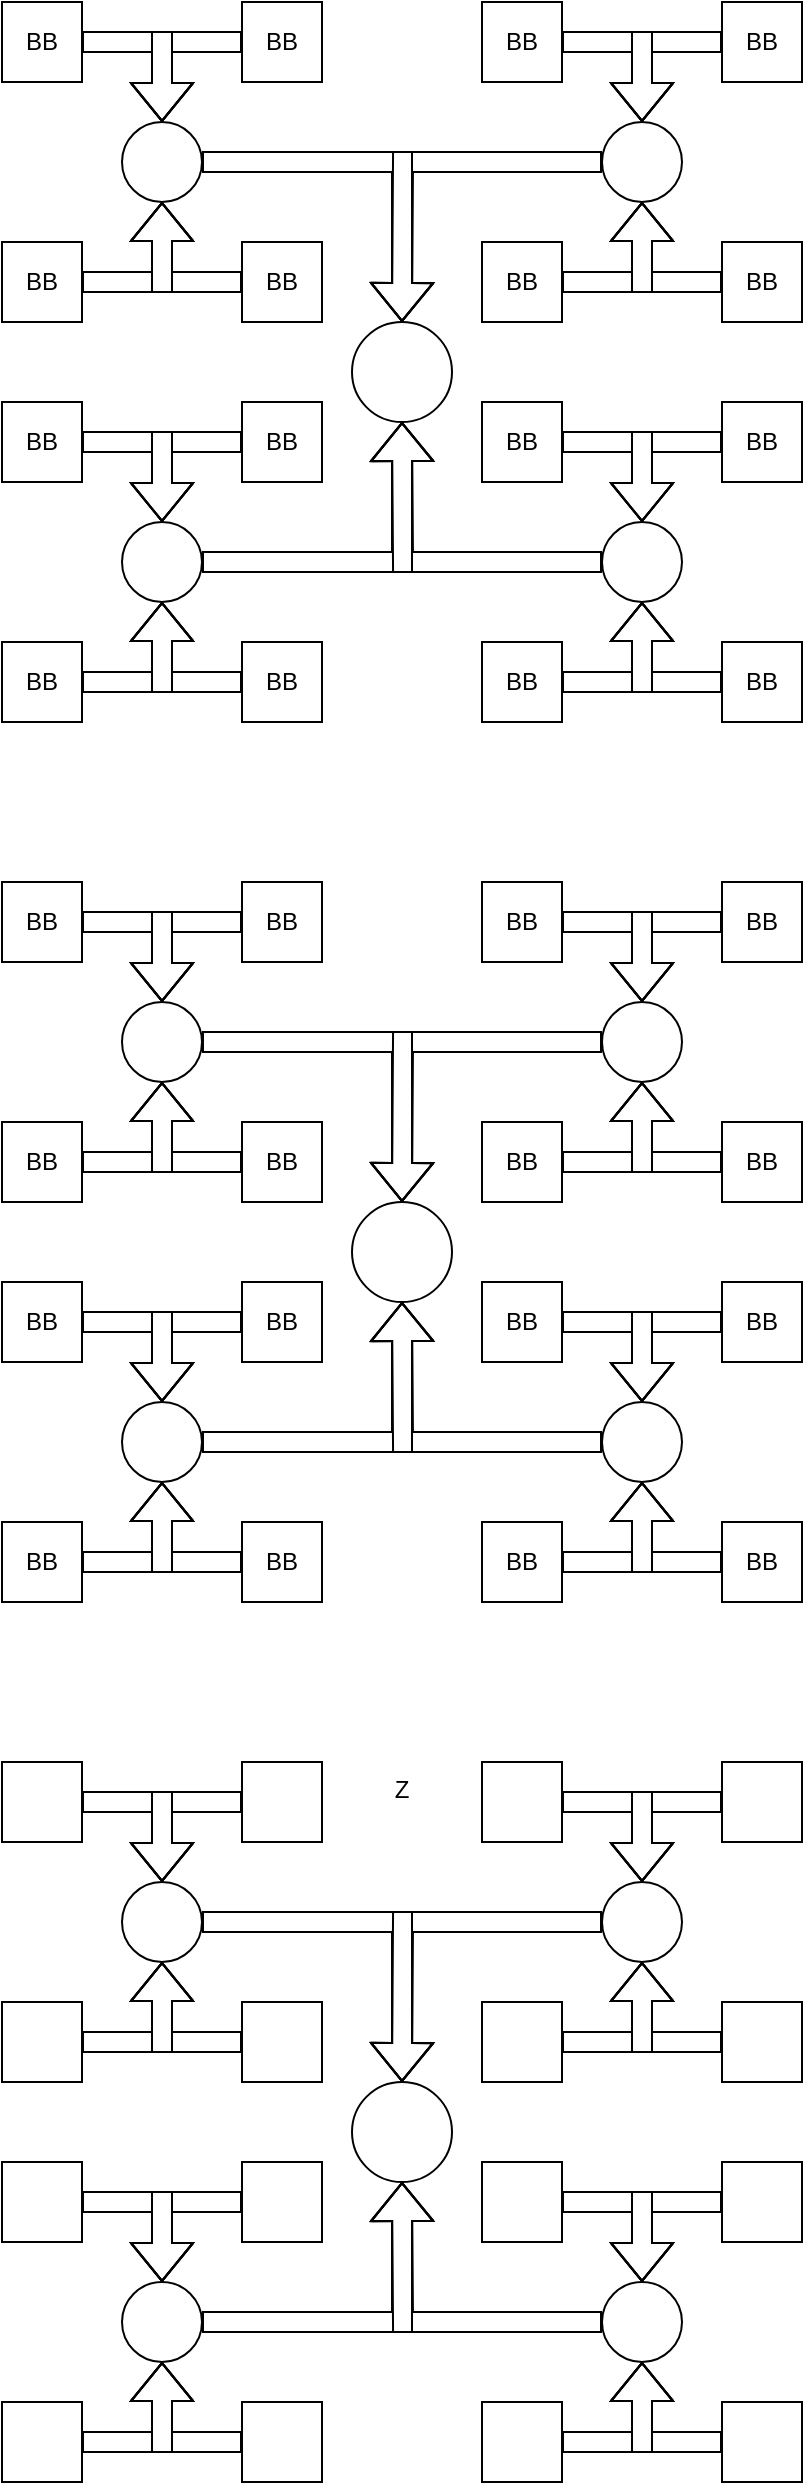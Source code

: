 <mxfile version="10.4.8" type="github"><diagram id="C-JWRk1kyg6GH-OiA57X" name="Page-1"><mxGraphModel dx="1420" dy="621" grid="1" gridSize="10" guides="1" tooltips="1" connect="1" arrows="1" fold="1" page="1" pageScale="1" pageWidth="850" pageHeight="1100" math="0" shadow="0"><root><mxCell id="0"/><mxCell id="1" parent="0"/><mxCell id="O4OScxriI_tctqUObQBz-1" value="" style="group" vertex="1" connectable="0" parent="1"><mxGeometry x="40" y="40" width="400" height="360" as="geometry"/></mxCell><mxCell id="O4OScxriI_tctqUObQBz-2" value="" style="group" vertex="1" connectable="0" parent="O4OScxriI_tctqUObQBz-1"><mxGeometry width="160" height="160" as="geometry"/></mxCell><mxCell id="O4OScxriI_tctqUObQBz-3" value="BB" style="rounded=0;whiteSpace=wrap;html=1;" vertex="1" parent="O4OScxriI_tctqUObQBz-2"><mxGeometry width="40" height="40" as="geometry"/></mxCell><mxCell id="O4OScxriI_tctqUObQBz-4" value="BB" style="rounded=0;whiteSpace=wrap;html=1;" vertex="1" parent="O4OScxriI_tctqUObQBz-2"><mxGeometry x="120" width="40" height="40" as="geometry"/></mxCell><mxCell id="O4OScxriI_tctqUObQBz-5" value="BB" style="rounded=0;whiteSpace=wrap;html=1;" vertex="1" parent="O4OScxriI_tctqUObQBz-2"><mxGeometry x="120" y="120" width="40" height="40" as="geometry"/></mxCell><mxCell id="O4OScxriI_tctqUObQBz-6" value="BB" style="rounded=0;whiteSpace=wrap;html=1;" vertex="1" parent="O4OScxriI_tctqUObQBz-2"><mxGeometry y="120" width="40" height="40" as="geometry"/></mxCell><mxCell id="O4OScxriI_tctqUObQBz-7" value="" style="ellipse;whiteSpace=wrap;html=1;aspect=fixed;" vertex="1" parent="O4OScxriI_tctqUObQBz-2"><mxGeometry x="60" y="60" width="40" height="40" as="geometry"/></mxCell><mxCell id="O4OScxriI_tctqUObQBz-8" style="edgeStyle=orthogonalEdgeStyle;shape=flexArrow;rounded=0;orthogonalLoop=1;jettySize=auto;html=1;" edge="1" parent="O4OScxriI_tctqUObQBz-2" source="O4OScxriI_tctqUObQBz-3" target="O4OScxriI_tctqUObQBz-7"><mxGeometry relative="1" as="geometry"/></mxCell><mxCell id="O4OScxriI_tctqUObQBz-9" style="edgeStyle=orthogonalEdgeStyle;shape=flexArrow;rounded=0;orthogonalLoop=1;jettySize=auto;html=1;entryX=0.5;entryY=0;entryDx=0;entryDy=0;" edge="1" parent="O4OScxriI_tctqUObQBz-2" source="O4OScxriI_tctqUObQBz-4" target="O4OScxriI_tctqUObQBz-7"><mxGeometry relative="1" as="geometry"/></mxCell><mxCell id="O4OScxriI_tctqUObQBz-10" style="edgeStyle=orthogonalEdgeStyle;shape=flexArrow;rounded=0;orthogonalLoop=1;jettySize=auto;html=1;entryX=0.5;entryY=1;entryDx=0;entryDy=0;" edge="1" parent="O4OScxriI_tctqUObQBz-2" source="O4OScxriI_tctqUObQBz-5" target="O4OScxriI_tctqUObQBz-7"><mxGeometry relative="1" as="geometry"/></mxCell><mxCell id="O4OScxriI_tctqUObQBz-11" style="edgeStyle=orthogonalEdgeStyle;shape=flexArrow;rounded=0;orthogonalLoop=1;jettySize=auto;html=1;entryX=0.5;entryY=1;entryDx=0;entryDy=0;" edge="1" parent="O4OScxriI_tctqUObQBz-2" source="O4OScxriI_tctqUObQBz-6" target="O4OScxriI_tctqUObQBz-7"><mxGeometry relative="1" as="geometry"/></mxCell><mxCell id="O4OScxriI_tctqUObQBz-12" value="" style="group" vertex="1" connectable="0" parent="O4OScxriI_tctqUObQBz-1"><mxGeometry y="200" width="160" height="160" as="geometry"/></mxCell><mxCell id="O4OScxriI_tctqUObQBz-13" value="" style="group" vertex="1" connectable="0" parent="O4OScxriI_tctqUObQBz-12"><mxGeometry width="160" height="160" as="geometry"/></mxCell><mxCell id="O4OScxriI_tctqUObQBz-14" value="" style="group" vertex="1" connectable="0" parent="O4OScxriI_tctqUObQBz-13"><mxGeometry width="160" height="160" as="geometry"/></mxCell><mxCell id="O4OScxriI_tctqUObQBz-15" value="" style="group;container=1;" vertex="1" connectable="0" parent="O4OScxriI_tctqUObQBz-14"><mxGeometry width="160" height="160" as="geometry"/></mxCell><mxCell id="O4OScxriI_tctqUObQBz-16" value="BB" style="rounded=0;whiteSpace=wrap;html=1;" vertex="1" parent="O4OScxriI_tctqUObQBz-15"><mxGeometry width="40" height="40" as="geometry"/></mxCell><mxCell id="O4OScxriI_tctqUObQBz-17" value="BB" style="rounded=0;whiteSpace=wrap;html=1;" vertex="1" parent="O4OScxriI_tctqUObQBz-15"><mxGeometry x="120" width="40" height="40" as="geometry"/></mxCell><mxCell id="O4OScxriI_tctqUObQBz-18" value="BB" style="rounded=0;whiteSpace=wrap;html=1;" vertex="1" parent="O4OScxriI_tctqUObQBz-15"><mxGeometry x="120" y="120" width="40" height="40" as="geometry"/></mxCell><mxCell id="O4OScxriI_tctqUObQBz-19" value="BB" style="rounded=0;whiteSpace=wrap;html=1;" vertex="1" parent="O4OScxriI_tctqUObQBz-15"><mxGeometry y="120" width="40" height="40" as="geometry"/></mxCell><mxCell id="O4OScxriI_tctqUObQBz-20" value="" style="ellipse;whiteSpace=wrap;html=1;aspect=fixed;" vertex="1" parent="O4OScxriI_tctqUObQBz-15"><mxGeometry x="60" y="60" width="40" height="40" as="geometry"/></mxCell><mxCell id="O4OScxriI_tctqUObQBz-21" style="edgeStyle=orthogonalEdgeStyle;shape=flexArrow;rounded=0;orthogonalLoop=1;jettySize=auto;html=1;" edge="1" parent="O4OScxriI_tctqUObQBz-15" source="O4OScxriI_tctqUObQBz-16" target="O4OScxriI_tctqUObQBz-20"><mxGeometry relative="1" as="geometry"/></mxCell><mxCell id="O4OScxriI_tctqUObQBz-22" style="edgeStyle=orthogonalEdgeStyle;shape=flexArrow;rounded=0;orthogonalLoop=1;jettySize=auto;html=1;entryX=0.5;entryY=0;entryDx=0;entryDy=0;" edge="1" parent="O4OScxriI_tctqUObQBz-15" source="O4OScxriI_tctqUObQBz-17" target="O4OScxriI_tctqUObQBz-20"><mxGeometry relative="1" as="geometry"/></mxCell><mxCell id="O4OScxriI_tctqUObQBz-23" style="edgeStyle=orthogonalEdgeStyle;shape=flexArrow;rounded=0;orthogonalLoop=1;jettySize=auto;html=1;entryX=0.5;entryY=1;entryDx=0;entryDy=0;" edge="1" parent="O4OScxriI_tctqUObQBz-15" source="O4OScxriI_tctqUObQBz-18" target="O4OScxriI_tctqUObQBz-20"><mxGeometry relative="1" as="geometry"/></mxCell><mxCell id="O4OScxriI_tctqUObQBz-24" style="edgeStyle=orthogonalEdgeStyle;shape=flexArrow;rounded=0;orthogonalLoop=1;jettySize=auto;html=1;entryX=0.5;entryY=1;entryDx=0;entryDy=0;" edge="1" parent="O4OScxriI_tctqUObQBz-15" source="O4OScxriI_tctqUObQBz-19" target="O4OScxriI_tctqUObQBz-20"><mxGeometry relative="1" as="geometry"/></mxCell><mxCell id="O4OScxriI_tctqUObQBz-25" value="" style="ellipse;whiteSpace=wrap;html=1;aspect=fixed;" vertex="1" parent="O4OScxriI_tctqUObQBz-1"><mxGeometry x="175" y="160" width="50" height="50" as="geometry"/></mxCell><mxCell id="O4OScxriI_tctqUObQBz-26" value="" style="group" vertex="1" connectable="0" parent="O4OScxriI_tctqUObQBz-1"><mxGeometry x="240" width="160" height="160" as="geometry"/></mxCell><mxCell id="O4OScxriI_tctqUObQBz-27" value="" style="group" vertex="1" connectable="0" parent="O4OScxriI_tctqUObQBz-26"><mxGeometry width="160" height="160" as="geometry"/></mxCell><mxCell id="O4OScxriI_tctqUObQBz-28" value="" style="group;container=1;" vertex="1" connectable="0" parent="O4OScxriI_tctqUObQBz-27"><mxGeometry width="160" height="160" as="geometry"/></mxCell><mxCell id="O4OScxriI_tctqUObQBz-29" value="BB" style="rounded=0;whiteSpace=wrap;html=1;" vertex="1" parent="O4OScxriI_tctqUObQBz-28"><mxGeometry width="40" height="40" as="geometry"/></mxCell><mxCell id="O4OScxriI_tctqUObQBz-30" value="BB" style="rounded=0;whiteSpace=wrap;html=1;" vertex="1" parent="O4OScxriI_tctqUObQBz-28"><mxGeometry x="120" width="40" height="40" as="geometry"/></mxCell><mxCell id="O4OScxriI_tctqUObQBz-31" value="BB" style="rounded=0;whiteSpace=wrap;html=1;" vertex="1" parent="O4OScxriI_tctqUObQBz-28"><mxGeometry x="120" y="120" width="40" height="40" as="geometry"/></mxCell><mxCell id="O4OScxriI_tctqUObQBz-32" value="BB" style="rounded=0;whiteSpace=wrap;html=1;" vertex="1" parent="O4OScxriI_tctqUObQBz-28"><mxGeometry y="120" width="40" height="40" as="geometry"/></mxCell><mxCell id="O4OScxriI_tctqUObQBz-33" value="" style="ellipse;whiteSpace=wrap;html=1;aspect=fixed;" vertex="1" parent="O4OScxriI_tctqUObQBz-28"><mxGeometry x="60" y="60" width="40" height="40" as="geometry"/></mxCell><mxCell id="O4OScxriI_tctqUObQBz-34" style="edgeStyle=orthogonalEdgeStyle;shape=flexArrow;rounded=0;orthogonalLoop=1;jettySize=auto;html=1;" edge="1" parent="O4OScxriI_tctqUObQBz-28" source="O4OScxriI_tctqUObQBz-29" target="O4OScxriI_tctqUObQBz-33"><mxGeometry relative="1" as="geometry"/></mxCell><mxCell id="O4OScxriI_tctqUObQBz-35" style="edgeStyle=orthogonalEdgeStyle;shape=flexArrow;rounded=0;orthogonalLoop=1;jettySize=auto;html=1;entryX=0.5;entryY=0;entryDx=0;entryDy=0;" edge="1" parent="O4OScxriI_tctqUObQBz-28" source="O4OScxriI_tctqUObQBz-30" target="O4OScxriI_tctqUObQBz-33"><mxGeometry relative="1" as="geometry"/></mxCell><mxCell id="O4OScxriI_tctqUObQBz-36" style="edgeStyle=orthogonalEdgeStyle;shape=flexArrow;rounded=0;orthogonalLoop=1;jettySize=auto;html=1;entryX=0.5;entryY=1;entryDx=0;entryDy=0;" edge="1" parent="O4OScxriI_tctqUObQBz-28" source="O4OScxriI_tctqUObQBz-31" target="O4OScxriI_tctqUObQBz-33"><mxGeometry relative="1" as="geometry"/></mxCell><mxCell id="O4OScxriI_tctqUObQBz-37" style="edgeStyle=orthogonalEdgeStyle;shape=flexArrow;rounded=0;orthogonalLoop=1;jettySize=auto;html=1;entryX=0.5;entryY=1;entryDx=0;entryDy=0;" edge="1" parent="O4OScxriI_tctqUObQBz-28" source="O4OScxriI_tctqUObQBz-32" target="O4OScxriI_tctqUObQBz-33"><mxGeometry relative="1" as="geometry"/></mxCell><mxCell id="O4OScxriI_tctqUObQBz-38" value="" style="group" vertex="1" connectable="0" parent="O4OScxriI_tctqUObQBz-1"><mxGeometry x="240" y="200" width="160" height="160" as="geometry"/></mxCell><mxCell id="O4OScxriI_tctqUObQBz-39" value="" style="group" vertex="1" connectable="0" parent="O4OScxriI_tctqUObQBz-38"><mxGeometry width="160" height="160" as="geometry"/></mxCell><mxCell id="O4OScxriI_tctqUObQBz-40" value="" style="group" vertex="1" connectable="0" parent="O4OScxriI_tctqUObQBz-39"><mxGeometry width="160" height="160" as="geometry"/></mxCell><mxCell id="O4OScxriI_tctqUObQBz-41" value="" style="group" vertex="1" connectable="0" parent="O4OScxriI_tctqUObQBz-40"><mxGeometry width="160" height="160" as="geometry"/></mxCell><mxCell id="O4OScxriI_tctqUObQBz-42" value="" style="group" vertex="1" connectable="0" parent="O4OScxriI_tctqUObQBz-41"><mxGeometry width="160" height="160" as="geometry"/></mxCell><mxCell id="O4OScxriI_tctqUObQBz-43" value="" style="group" vertex="1" connectable="0" parent="O4OScxriI_tctqUObQBz-42"><mxGeometry width="160" height="160" as="geometry"/></mxCell><mxCell id="O4OScxriI_tctqUObQBz-44" value="" style="group" vertex="1" connectable="0" parent="O4OScxriI_tctqUObQBz-43"><mxGeometry width="160" height="160" as="geometry"/></mxCell><mxCell id="O4OScxriI_tctqUObQBz-45" value="" style="group" vertex="1" connectable="0" parent="O4OScxriI_tctqUObQBz-44"><mxGeometry width="160" height="160" as="geometry"/></mxCell><mxCell id="O4OScxriI_tctqUObQBz-46" value="" style="group;container=1;" vertex="1" connectable="0" parent="O4OScxriI_tctqUObQBz-45"><mxGeometry width="160" height="160" as="geometry"/></mxCell><mxCell id="O4OScxriI_tctqUObQBz-47" value="BB" style="rounded=0;whiteSpace=wrap;html=1;" vertex="1" parent="O4OScxriI_tctqUObQBz-46"><mxGeometry width="40" height="40" as="geometry"/></mxCell><mxCell id="O4OScxriI_tctqUObQBz-48" value="BB" style="rounded=0;whiteSpace=wrap;html=1;" vertex="1" parent="O4OScxriI_tctqUObQBz-46"><mxGeometry x="120" width="40" height="40" as="geometry"/></mxCell><mxCell id="O4OScxriI_tctqUObQBz-49" value="BB" style="rounded=0;whiteSpace=wrap;html=1;" vertex="1" parent="O4OScxriI_tctqUObQBz-46"><mxGeometry x="120" y="120" width="40" height="40" as="geometry"/></mxCell><mxCell id="O4OScxriI_tctqUObQBz-50" value="BB" style="rounded=0;whiteSpace=wrap;html=1;" vertex="1" parent="O4OScxriI_tctqUObQBz-46"><mxGeometry y="120" width="40" height="40" as="geometry"/></mxCell><mxCell id="O4OScxriI_tctqUObQBz-51" value="" style="ellipse;whiteSpace=wrap;html=1;aspect=fixed;" vertex="1" parent="O4OScxriI_tctqUObQBz-46"><mxGeometry x="60" y="60" width="40" height="40" as="geometry"/></mxCell><mxCell id="O4OScxriI_tctqUObQBz-52" style="edgeStyle=orthogonalEdgeStyle;shape=flexArrow;rounded=0;orthogonalLoop=1;jettySize=auto;html=1;" edge="1" parent="O4OScxriI_tctqUObQBz-46" source="O4OScxriI_tctqUObQBz-47" target="O4OScxriI_tctqUObQBz-51"><mxGeometry relative="1" as="geometry"/></mxCell><mxCell id="O4OScxriI_tctqUObQBz-53" style="edgeStyle=orthogonalEdgeStyle;shape=flexArrow;rounded=0;orthogonalLoop=1;jettySize=auto;html=1;entryX=0.5;entryY=0;entryDx=0;entryDy=0;" edge="1" parent="O4OScxriI_tctqUObQBz-46" source="O4OScxriI_tctqUObQBz-48" target="O4OScxriI_tctqUObQBz-51"><mxGeometry relative="1" as="geometry"/></mxCell><mxCell id="O4OScxriI_tctqUObQBz-54" style="edgeStyle=orthogonalEdgeStyle;shape=flexArrow;rounded=0;orthogonalLoop=1;jettySize=auto;html=1;entryX=0.5;entryY=1;entryDx=0;entryDy=0;" edge="1" parent="O4OScxriI_tctqUObQBz-46" source="O4OScxriI_tctqUObQBz-49" target="O4OScxriI_tctqUObQBz-51"><mxGeometry relative="1" as="geometry"/></mxCell><mxCell id="O4OScxriI_tctqUObQBz-55" style="edgeStyle=orthogonalEdgeStyle;shape=flexArrow;rounded=0;orthogonalLoop=1;jettySize=auto;html=1;entryX=0.5;entryY=1;entryDx=0;entryDy=0;" edge="1" parent="O4OScxriI_tctqUObQBz-46" source="O4OScxriI_tctqUObQBz-50" target="O4OScxriI_tctqUObQBz-51"><mxGeometry relative="1" as="geometry"/></mxCell><mxCell id="O4OScxriI_tctqUObQBz-56" style="edgeStyle=orthogonalEdgeStyle;shape=flexArrow;rounded=0;orthogonalLoop=1;jettySize=auto;html=1;entryX=0.5;entryY=1;entryDx=0;entryDy=0;" edge="1" parent="O4OScxriI_tctqUObQBz-1" source="O4OScxriI_tctqUObQBz-20" target="O4OScxriI_tctqUObQBz-25"><mxGeometry relative="1" as="geometry"/></mxCell><mxCell id="O4OScxriI_tctqUObQBz-57" style="edgeStyle=orthogonalEdgeStyle;shape=flexArrow;rounded=0;orthogonalLoop=1;jettySize=auto;html=1;" edge="1" parent="O4OScxriI_tctqUObQBz-1" source="O4OScxriI_tctqUObQBz-51"><mxGeometry relative="1" as="geometry"><mxPoint x="200" y="210" as="targetPoint"/></mxGeometry></mxCell><mxCell id="O4OScxriI_tctqUObQBz-58" style="edgeStyle=orthogonalEdgeStyle;shape=flexArrow;rounded=0;orthogonalLoop=1;jettySize=auto;html=1;" edge="1" parent="O4OScxriI_tctqUObQBz-1" source="O4OScxriI_tctqUObQBz-7" target="O4OScxriI_tctqUObQBz-25"><mxGeometry relative="1" as="geometry"/></mxCell><mxCell id="O4OScxriI_tctqUObQBz-59" style="edgeStyle=orthogonalEdgeStyle;shape=flexArrow;rounded=0;orthogonalLoop=1;jettySize=auto;html=1;" edge="1" parent="O4OScxriI_tctqUObQBz-1" source="O4OScxriI_tctqUObQBz-33"><mxGeometry relative="1" as="geometry"><mxPoint x="200" y="160" as="targetPoint"/></mxGeometry></mxCell><mxCell id="O4OScxriI_tctqUObQBz-60" value="" style="group" vertex="1" connectable="0" parent="1"><mxGeometry x="40" y="480" width="400" height="360" as="geometry"/></mxCell><mxCell id="O4OScxriI_tctqUObQBz-61" value="" style="group" vertex="1" connectable="0" parent="O4OScxriI_tctqUObQBz-60"><mxGeometry width="160" height="160" as="geometry"/></mxCell><mxCell id="O4OScxriI_tctqUObQBz-62" value="BB" style="rounded=0;whiteSpace=wrap;html=1;" vertex="1" parent="O4OScxriI_tctqUObQBz-61"><mxGeometry width="40" height="40" as="geometry"/></mxCell><mxCell id="O4OScxriI_tctqUObQBz-63" value="BB" style="rounded=0;whiteSpace=wrap;html=1;" vertex="1" parent="O4OScxriI_tctqUObQBz-61"><mxGeometry x="120" width="40" height="40" as="geometry"/></mxCell><mxCell id="O4OScxriI_tctqUObQBz-64" value="BB" style="rounded=0;whiteSpace=wrap;html=1;" vertex="1" parent="O4OScxriI_tctqUObQBz-61"><mxGeometry x="120" y="120" width="40" height="40" as="geometry"/></mxCell><mxCell id="O4OScxriI_tctqUObQBz-65" value="BB" style="rounded=0;whiteSpace=wrap;html=1;" vertex="1" parent="O4OScxriI_tctqUObQBz-61"><mxGeometry y="120" width="40" height="40" as="geometry"/></mxCell><mxCell id="O4OScxriI_tctqUObQBz-66" value="" style="ellipse;whiteSpace=wrap;html=1;aspect=fixed;" vertex="1" parent="O4OScxriI_tctqUObQBz-61"><mxGeometry x="60" y="60" width="40" height="40" as="geometry"/></mxCell><mxCell id="O4OScxriI_tctqUObQBz-67" style="edgeStyle=orthogonalEdgeStyle;shape=flexArrow;rounded=0;orthogonalLoop=1;jettySize=auto;html=1;" edge="1" parent="O4OScxriI_tctqUObQBz-61" source="O4OScxriI_tctqUObQBz-62" target="O4OScxriI_tctqUObQBz-66"><mxGeometry relative="1" as="geometry"/></mxCell><mxCell id="O4OScxriI_tctqUObQBz-68" style="edgeStyle=orthogonalEdgeStyle;shape=flexArrow;rounded=0;orthogonalLoop=1;jettySize=auto;html=1;entryX=0.5;entryY=0;entryDx=0;entryDy=0;" edge="1" parent="O4OScxriI_tctqUObQBz-61" source="O4OScxriI_tctqUObQBz-63" target="O4OScxriI_tctqUObQBz-66"><mxGeometry relative="1" as="geometry"/></mxCell><mxCell id="O4OScxriI_tctqUObQBz-69" style="edgeStyle=orthogonalEdgeStyle;shape=flexArrow;rounded=0;orthogonalLoop=1;jettySize=auto;html=1;entryX=0.5;entryY=1;entryDx=0;entryDy=0;" edge="1" parent="O4OScxriI_tctqUObQBz-61" source="O4OScxriI_tctqUObQBz-64" target="O4OScxriI_tctqUObQBz-66"><mxGeometry relative="1" as="geometry"/></mxCell><mxCell id="O4OScxriI_tctqUObQBz-70" style="edgeStyle=orthogonalEdgeStyle;shape=flexArrow;rounded=0;orthogonalLoop=1;jettySize=auto;html=1;entryX=0.5;entryY=1;entryDx=0;entryDy=0;" edge="1" parent="O4OScxriI_tctqUObQBz-61" source="O4OScxriI_tctqUObQBz-65" target="O4OScxriI_tctqUObQBz-66"><mxGeometry relative="1" as="geometry"/></mxCell><mxCell id="O4OScxriI_tctqUObQBz-71" value="" style="group" vertex="1" connectable="0" parent="O4OScxriI_tctqUObQBz-60"><mxGeometry y="200" width="160" height="160" as="geometry"/></mxCell><mxCell id="O4OScxriI_tctqUObQBz-72" value="" style="group" vertex="1" connectable="0" parent="O4OScxriI_tctqUObQBz-71"><mxGeometry width="160" height="160" as="geometry"/></mxCell><mxCell id="O4OScxriI_tctqUObQBz-73" value="" style="group" vertex="1" connectable="0" parent="O4OScxriI_tctqUObQBz-72"><mxGeometry width="160" height="160" as="geometry"/></mxCell><mxCell id="O4OScxriI_tctqUObQBz-74" value="" style="group;container=1;" vertex="1" connectable="0" parent="O4OScxriI_tctqUObQBz-73"><mxGeometry width="160" height="160" as="geometry"/></mxCell><mxCell id="O4OScxriI_tctqUObQBz-75" value="BB" style="rounded=0;whiteSpace=wrap;html=1;" vertex="1" parent="O4OScxriI_tctqUObQBz-74"><mxGeometry width="40" height="40" as="geometry"/></mxCell><mxCell id="O4OScxriI_tctqUObQBz-76" value="BB" style="rounded=0;whiteSpace=wrap;html=1;" vertex="1" parent="O4OScxriI_tctqUObQBz-74"><mxGeometry x="120" width="40" height="40" as="geometry"/></mxCell><mxCell id="O4OScxriI_tctqUObQBz-77" value="BB" style="rounded=0;whiteSpace=wrap;html=1;" vertex="1" parent="O4OScxriI_tctqUObQBz-74"><mxGeometry x="120" y="120" width="40" height="40" as="geometry"/></mxCell><mxCell id="O4OScxriI_tctqUObQBz-78" value="BB" style="rounded=0;whiteSpace=wrap;html=1;" vertex="1" parent="O4OScxriI_tctqUObQBz-74"><mxGeometry y="120" width="40" height="40" as="geometry"/></mxCell><mxCell id="O4OScxriI_tctqUObQBz-79" value="" style="ellipse;whiteSpace=wrap;html=1;aspect=fixed;" vertex="1" parent="O4OScxriI_tctqUObQBz-74"><mxGeometry x="60" y="60" width="40" height="40" as="geometry"/></mxCell><mxCell id="O4OScxriI_tctqUObQBz-80" style="edgeStyle=orthogonalEdgeStyle;shape=flexArrow;rounded=0;orthogonalLoop=1;jettySize=auto;html=1;" edge="1" parent="O4OScxriI_tctqUObQBz-74" source="O4OScxriI_tctqUObQBz-75" target="O4OScxriI_tctqUObQBz-79"><mxGeometry relative="1" as="geometry"/></mxCell><mxCell id="O4OScxriI_tctqUObQBz-81" style="edgeStyle=orthogonalEdgeStyle;shape=flexArrow;rounded=0;orthogonalLoop=1;jettySize=auto;html=1;entryX=0.5;entryY=0;entryDx=0;entryDy=0;" edge="1" parent="O4OScxriI_tctqUObQBz-74" source="O4OScxriI_tctqUObQBz-76" target="O4OScxriI_tctqUObQBz-79"><mxGeometry relative="1" as="geometry"/></mxCell><mxCell id="O4OScxriI_tctqUObQBz-82" style="edgeStyle=orthogonalEdgeStyle;shape=flexArrow;rounded=0;orthogonalLoop=1;jettySize=auto;html=1;entryX=0.5;entryY=1;entryDx=0;entryDy=0;" edge="1" parent="O4OScxriI_tctqUObQBz-74" source="O4OScxriI_tctqUObQBz-77" target="O4OScxriI_tctqUObQBz-79"><mxGeometry relative="1" as="geometry"/></mxCell><mxCell id="O4OScxriI_tctqUObQBz-83" style="edgeStyle=orthogonalEdgeStyle;shape=flexArrow;rounded=0;orthogonalLoop=1;jettySize=auto;html=1;entryX=0.5;entryY=1;entryDx=0;entryDy=0;" edge="1" parent="O4OScxriI_tctqUObQBz-74" source="O4OScxriI_tctqUObQBz-78" target="O4OScxriI_tctqUObQBz-79"><mxGeometry relative="1" as="geometry"/></mxCell><mxCell id="O4OScxriI_tctqUObQBz-84" value="" style="ellipse;whiteSpace=wrap;html=1;aspect=fixed;" vertex="1" parent="O4OScxriI_tctqUObQBz-60"><mxGeometry x="175" y="160" width="50" height="50" as="geometry"/></mxCell><mxCell id="O4OScxriI_tctqUObQBz-85" value="" style="group" vertex="1" connectable="0" parent="O4OScxriI_tctqUObQBz-60"><mxGeometry x="240" width="160" height="160" as="geometry"/></mxCell><mxCell id="O4OScxriI_tctqUObQBz-86" value="" style="group" vertex="1" connectable="0" parent="O4OScxriI_tctqUObQBz-85"><mxGeometry width="160" height="160" as="geometry"/></mxCell><mxCell id="O4OScxriI_tctqUObQBz-87" value="" style="group;container=1;" vertex="1" connectable="0" parent="O4OScxriI_tctqUObQBz-86"><mxGeometry width="160" height="160" as="geometry"/></mxCell><mxCell id="O4OScxriI_tctqUObQBz-88" value="BB" style="rounded=0;whiteSpace=wrap;html=1;" vertex="1" parent="O4OScxriI_tctqUObQBz-87"><mxGeometry width="40" height="40" as="geometry"/></mxCell><mxCell id="O4OScxriI_tctqUObQBz-89" value="BB" style="rounded=0;whiteSpace=wrap;html=1;" vertex="1" parent="O4OScxriI_tctqUObQBz-87"><mxGeometry x="120" width="40" height="40" as="geometry"/></mxCell><mxCell id="O4OScxriI_tctqUObQBz-90" value="BB" style="rounded=0;whiteSpace=wrap;html=1;" vertex="1" parent="O4OScxriI_tctqUObQBz-87"><mxGeometry x="120" y="120" width="40" height="40" as="geometry"/></mxCell><mxCell id="O4OScxriI_tctqUObQBz-91" value="BB" style="rounded=0;whiteSpace=wrap;html=1;" vertex="1" parent="O4OScxriI_tctqUObQBz-87"><mxGeometry y="120" width="40" height="40" as="geometry"/></mxCell><mxCell id="O4OScxriI_tctqUObQBz-92" value="" style="ellipse;whiteSpace=wrap;html=1;aspect=fixed;" vertex="1" parent="O4OScxriI_tctqUObQBz-87"><mxGeometry x="60" y="60" width="40" height="40" as="geometry"/></mxCell><mxCell id="O4OScxriI_tctqUObQBz-93" style="edgeStyle=orthogonalEdgeStyle;shape=flexArrow;rounded=0;orthogonalLoop=1;jettySize=auto;html=1;" edge="1" parent="O4OScxriI_tctqUObQBz-87" source="O4OScxriI_tctqUObQBz-88" target="O4OScxriI_tctqUObQBz-92"><mxGeometry relative="1" as="geometry"/></mxCell><mxCell id="O4OScxriI_tctqUObQBz-94" style="edgeStyle=orthogonalEdgeStyle;shape=flexArrow;rounded=0;orthogonalLoop=1;jettySize=auto;html=1;entryX=0.5;entryY=0;entryDx=0;entryDy=0;" edge="1" parent="O4OScxriI_tctqUObQBz-87" source="O4OScxriI_tctqUObQBz-89" target="O4OScxriI_tctqUObQBz-92"><mxGeometry relative="1" as="geometry"/></mxCell><mxCell id="O4OScxriI_tctqUObQBz-95" style="edgeStyle=orthogonalEdgeStyle;shape=flexArrow;rounded=0;orthogonalLoop=1;jettySize=auto;html=1;entryX=0.5;entryY=1;entryDx=0;entryDy=0;" edge="1" parent="O4OScxriI_tctqUObQBz-87" source="O4OScxriI_tctqUObQBz-90" target="O4OScxriI_tctqUObQBz-92"><mxGeometry relative="1" as="geometry"/></mxCell><mxCell id="O4OScxriI_tctqUObQBz-96" style="edgeStyle=orthogonalEdgeStyle;shape=flexArrow;rounded=0;orthogonalLoop=1;jettySize=auto;html=1;entryX=0.5;entryY=1;entryDx=0;entryDy=0;" edge="1" parent="O4OScxriI_tctqUObQBz-87" source="O4OScxriI_tctqUObQBz-91" target="O4OScxriI_tctqUObQBz-92"><mxGeometry relative="1" as="geometry"/></mxCell><mxCell id="O4OScxriI_tctqUObQBz-97" value="" style="group" vertex="1" connectable="0" parent="O4OScxriI_tctqUObQBz-60"><mxGeometry x="240" y="200" width="160" height="160" as="geometry"/></mxCell><mxCell id="O4OScxriI_tctqUObQBz-98" value="" style="group" vertex="1" connectable="0" parent="O4OScxriI_tctqUObQBz-97"><mxGeometry width="160" height="160" as="geometry"/></mxCell><mxCell id="O4OScxriI_tctqUObQBz-99" value="" style="group" vertex="1" connectable="0" parent="O4OScxriI_tctqUObQBz-98"><mxGeometry width="160" height="160" as="geometry"/></mxCell><mxCell id="O4OScxriI_tctqUObQBz-100" value="" style="group" vertex="1" connectable="0" parent="O4OScxriI_tctqUObQBz-99"><mxGeometry width="160" height="160" as="geometry"/></mxCell><mxCell id="O4OScxriI_tctqUObQBz-101" value="" style="group" vertex="1" connectable="0" parent="O4OScxriI_tctqUObQBz-100"><mxGeometry width="160" height="160" as="geometry"/></mxCell><mxCell id="O4OScxriI_tctqUObQBz-102" value="" style="group" vertex="1" connectable="0" parent="O4OScxriI_tctqUObQBz-101"><mxGeometry width="160" height="160" as="geometry"/></mxCell><mxCell id="O4OScxriI_tctqUObQBz-103" value="" style="group" vertex="1" connectable="0" parent="O4OScxriI_tctqUObQBz-102"><mxGeometry width="160" height="160" as="geometry"/></mxCell><mxCell id="O4OScxriI_tctqUObQBz-104" value="" style="group" vertex="1" connectable="0" parent="O4OScxriI_tctqUObQBz-103"><mxGeometry width="160" height="160" as="geometry"/></mxCell><mxCell id="O4OScxriI_tctqUObQBz-105" value="" style="group;container=1;" vertex="1" connectable="0" parent="O4OScxriI_tctqUObQBz-104"><mxGeometry width="160" height="160" as="geometry"/></mxCell><mxCell id="O4OScxriI_tctqUObQBz-106" value="BB" style="rounded=0;whiteSpace=wrap;html=1;" vertex="1" parent="O4OScxriI_tctqUObQBz-105"><mxGeometry width="40" height="40" as="geometry"/></mxCell><mxCell id="O4OScxriI_tctqUObQBz-107" value="BB" style="rounded=0;whiteSpace=wrap;html=1;" vertex="1" parent="O4OScxriI_tctqUObQBz-105"><mxGeometry x="120" width="40" height="40" as="geometry"/></mxCell><mxCell id="O4OScxriI_tctqUObQBz-108" value="BB" style="rounded=0;whiteSpace=wrap;html=1;" vertex="1" parent="O4OScxriI_tctqUObQBz-105"><mxGeometry x="120" y="120" width="40" height="40" as="geometry"/></mxCell><mxCell id="O4OScxriI_tctqUObQBz-109" value="BB" style="rounded=0;whiteSpace=wrap;html=1;" vertex="1" parent="O4OScxriI_tctqUObQBz-105"><mxGeometry y="120" width="40" height="40" as="geometry"/></mxCell><mxCell id="O4OScxriI_tctqUObQBz-110" value="" style="ellipse;whiteSpace=wrap;html=1;aspect=fixed;" vertex="1" parent="O4OScxriI_tctqUObQBz-105"><mxGeometry x="60" y="60" width="40" height="40" as="geometry"/></mxCell><mxCell id="O4OScxriI_tctqUObQBz-111" style="edgeStyle=orthogonalEdgeStyle;shape=flexArrow;rounded=0;orthogonalLoop=1;jettySize=auto;html=1;" edge="1" parent="O4OScxriI_tctqUObQBz-105" source="O4OScxriI_tctqUObQBz-106" target="O4OScxriI_tctqUObQBz-110"><mxGeometry relative="1" as="geometry"/></mxCell><mxCell id="O4OScxriI_tctqUObQBz-112" style="edgeStyle=orthogonalEdgeStyle;shape=flexArrow;rounded=0;orthogonalLoop=1;jettySize=auto;html=1;entryX=0.5;entryY=0;entryDx=0;entryDy=0;" edge="1" parent="O4OScxriI_tctqUObQBz-105" source="O4OScxriI_tctqUObQBz-107" target="O4OScxriI_tctqUObQBz-110"><mxGeometry relative="1" as="geometry"/></mxCell><mxCell id="O4OScxriI_tctqUObQBz-113" style="edgeStyle=orthogonalEdgeStyle;shape=flexArrow;rounded=0;orthogonalLoop=1;jettySize=auto;html=1;entryX=0.5;entryY=1;entryDx=0;entryDy=0;" edge="1" parent="O4OScxriI_tctqUObQBz-105" source="O4OScxriI_tctqUObQBz-108" target="O4OScxriI_tctqUObQBz-110"><mxGeometry relative="1" as="geometry"/></mxCell><mxCell id="O4OScxriI_tctqUObQBz-114" style="edgeStyle=orthogonalEdgeStyle;shape=flexArrow;rounded=0;orthogonalLoop=1;jettySize=auto;html=1;entryX=0.5;entryY=1;entryDx=0;entryDy=0;" edge="1" parent="O4OScxriI_tctqUObQBz-105" source="O4OScxriI_tctqUObQBz-109" target="O4OScxriI_tctqUObQBz-110"><mxGeometry relative="1" as="geometry"/></mxCell><mxCell id="O4OScxriI_tctqUObQBz-115" style="edgeStyle=orthogonalEdgeStyle;shape=flexArrow;rounded=0;orthogonalLoop=1;jettySize=auto;html=1;entryX=0.5;entryY=1;entryDx=0;entryDy=0;" edge="1" parent="O4OScxriI_tctqUObQBz-60" source="O4OScxriI_tctqUObQBz-79" target="O4OScxriI_tctqUObQBz-84"><mxGeometry relative="1" as="geometry"/></mxCell><mxCell id="O4OScxriI_tctqUObQBz-116" style="edgeStyle=orthogonalEdgeStyle;shape=flexArrow;rounded=0;orthogonalLoop=1;jettySize=auto;html=1;" edge="1" parent="O4OScxriI_tctqUObQBz-60" source="O4OScxriI_tctqUObQBz-110"><mxGeometry relative="1" as="geometry"><mxPoint x="200" y="210" as="targetPoint"/></mxGeometry></mxCell><mxCell id="O4OScxriI_tctqUObQBz-117" style="edgeStyle=orthogonalEdgeStyle;shape=flexArrow;rounded=0;orthogonalLoop=1;jettySize=auto;html=1;" edge="1" parent="O4OScxriI_tctqUObQBz-60" source="O4OScxriI_tctqUObQBz-66" target="O4OScxriI_tctqUObQBz-84"><mxGeometry relative="1" as="geometry"/></mxCell><mxCell id="O4OScxriI_tctqUObQBz-118" style="edgeStyle=orthogonalEdgeStyle;shape=flexArrow;rounded=0;orthogonalLoop=1;jettySize=auto;html=1;" edge="1" parent="O4OScxriI_tctqUObQBz-60" source="O4OScxriI_tctqUObQBz-92"><mxGeometry relative="1" as="geometry"><mxPoint x="200" y="160" as="targetPoint"/></mxGeometry></mxCell><mxCell id="O4OScxriI_tctqUObQBz-119" value="Z" style="group" vertex="1" connectable="0" parent="1"><mxGeometry x="40" y="920" width="400" height="360" as="geometry"/></mxCell><mxCell id="O4OScxriI_tctqUObQBz-120" value="" style="group" vertex="1" connectable="0" parent="O4OScxriI_tctqUObQBz-119"><mxGeometry width="160" height="160" as="geometry"/></mxCell><mxCell id="O4OScxriI_tctqUObQBz-121" value="" style="rounded=0;whiteSpace=wrap;html=1;" vertex="1" parent="O4OScxriI_tctqUObQBz-120"><mxGeometry width="40" height="40" as="geometry"/></mxCell><mxCell id="O4OScxriI_tctqUObQBz-122" value="" style="rounded=0;whiteSpace=wrap;html=1;" vertex="1" parent="O4OScxriI_tctqUObQBz-120"><mxGeometry x="120" width="40" height="40" as="geometry"/></mxCell><mxCell id="O4OScxriI_tctqUObQBz-123" value="" style="rounded=0;whiteSpace=wrap;html=1;" vertex="1" parent="O4OScxriI_tctqUObQBz-120"><mxGeometry x="120" y="120" width="40" height="40" as="geometry"/></mxCell><mxCell id="O4OScxriI_tctqUObQBz-124" value="" style="rounded=0;whiteSpace=wrap;html=1;" vertex="1" parent="O4OScxriI_tctqUObQBz-120"><mxGeometry y="120" width="40" height="40" as="geometry"/></mxCell><mxCell id="O4OScxriI_tctqUObQBz-125" value="" style="ellipse;whiteSpace=wrap;html=1;aspect=fixed;" vertex="1" parent="O4OScxriI_tctqUObQBz-120"><mxGeometry x="60" y="60" width="40" height="40" as="geometry"/></mxCell><mxCell id="O4OScxriI_tctqUObQBz-126" style="edgeStyle=orthogonalEdgeStyle;shape=flexArrow;rounded=0;orthogonalLoop=1;jettySize=auto;html=1;" edge="1" parent="O4OScxriI_tctqUObQBz-120" source="O4OScxriI_tctqUObQBz-121" target="O4OScxriI_tctqUObQBz-125"><mxGeometry relative="1" as="geometry"/></mxCell><mxCell id="O4OScxriI_tctqUObQBz-127" style="edgeStyle=orthogonalEdgeStyle;shape=flexArrow;rounded=0;orthogonalLoop=1;jettySize=auto;html=1;entryX=0.5;entryY=0;entryDx=0;entryDy=0;" edge="1" parent="O4OScxriI_tctqUObQBz-120" source="O4OScxriI_tctqUObQBz-122" target="O4OScxriI_tctqUObQBz-125"><mxGeometry relative="1" as="geometry"/></mxCell><mxCell id="O4OScxriI_tctqUObQBz-128" style="edgeStyle=orthogonalEdgeStyle;shape=flexArrow;rounded=0;orthogonalLoop=1;jettySize=auto;html=1;entryX=0.5;entryY=1;entryDx=0;entryDy=0;" edge="1" parent="O4OScxriI_tctqUObQBz-120" source="O4OScxriI_tctqUObQBz-123" target="O4OScxriI_tctqUObQBz-125"><mxGeometry relative="1" as="geometry"/></mxCell><mxCell id="O4OScxriI_tctqUObQBz-129" style="edgeStyle=orthogonalEdgeStyle;shape=flexArrow;rounded=0;orthogonalLoop=1;jettySize=auto;html=1;entryX=0.5;entryY=1;entryDx=0;entryDy=0;" edge="1" parent="O4OScxriI_tctqUObQBz-120" source="O4OScxriI_tctqUObQBz-124" target="O4OScxriI_tctqUObQBz-125"><mxGeometry relative="1" as="geometry"/></mxCell><mxCell id="O4OScxriI_tctqUObQBz-130" value="" style="group" vertex="1" connectable="0" parent="O4OScxriI_tctqUObQBz-119"><mxGeometry y="200" width="160" height="160" as="geometry"/></mxCell><mxCell id="O4OScxriI_tctqUObQBz-131" value="" style="group" vertex="1" connectable="0" parent="O4OScxriI_tctqUObQBz-130"><mxGeometry width="160" height="160" as="geometry"/></mxCell><mxCell id="O4OScxriI_tctqUObQBz-132" value="" style="group" vertex="1" connectable="0" parent="O4OScxriI_tctqUObQBz-131"><mxGeometry width="160" height="160" as="geometry"/></mxCell><mxCell id="O4OScxriI_tctqUObQBz-133" value="" style="group;container=1;" vertex="1" connectable="0" parent="O4OScxriI_tctqUObQBz-132"><mxGeometry width="160" height="160" as="geometry"/></mxCell><mxCell id="O4OScxriI_tctqUObQBz-134" value="" style="rounded=0;whiteSpace=wrap;html=1;" vertex="1" parent="O4OScxriI_tctqUObQBz-133"><mxGeometry width="40" height="40" as="geometry"/></mxCell><mxCell id="O4OScxriI_tctqUObQBz-135" value="" style="rounded=0;whiteSpace=wrap;html=1;" vertex="1" parent="O4OScxriI_tctqUObQBz-133"><mxGeometry x="120" width="40" height="40" as="geometry"/></mxCell><mxCell id="O4OScxriI_tctqUObQBz-136" value="" style="rounded=0;whiteSpace=wrap;html=1;" vertex="1" parent="O4OScxriI_tctqUObQBz-133"><mxGeometry x="120" y="120" width="40" height="40" as="geometry"/></mxCell><mxCell id="O4OScxriI_tctqUObQBz-137" value="" style="rounded=0;whiteSpace=wrap;html=1;" vertex="1" parent="O4OScxriI_tctqUObQBz-133"><mxGeometry y="120" width="40" height="40" as="geometry"/></mxCell><mxCell id="O4OScxriI_tctqUObQBz-138" value="" style="ellipse;whiteSpace=wrap;html=1;aspect=fixed;" vertex="1" parent="O4OScxriI_tctqUObQBz-133"><mxGeometry x="60" y="60" width="40" height="40" as="geometry"/></mxCell><mxCell id="O4OScxriI_tctqUObQBz-139" style="edgeStyle=orthogonalEdgeStyle;shape=flexArrow;rounded=0;orthogonalLoop=1;jettySize=auto;html=1;" edge="1" parent="O4OScxriI_tctqUObQBz-133" source="O4OScxriI_tctqUObQBz-134" target="O4OScxriI_tctqUObQBz-138"><mxGeometry relative="1" as="geometry"/></mxCell><mxCell id="O4OScxriI_tctqUObQBz-140" style="edgeStyle=orthogonalEdgeStyle;shape=flexArrow;rounded=0;orthogonalLoop=1;jettySize=auto;html=1;entryX=0.5;entryY=0;entryDx=0;entryDy=0;" edge="1" parent="O4OScxriI_tctqUObQBz-133" source="O4OScxriI_tctqUObQBz-135" target="O4OScxriI_tctqUObQBz-138"><mxGeometry relative="1" as="geometry"/></mxCell><mxCell id="O4OScxriI_tctqUObQBz-141" style="edgeStyle=orthogonalEdgeStyle;shape=flexArrow;rounded=0;orthogonalLoop=1;jettySize=auto;html=1;entryX=0.5;entryY=1;entryDx=0;entryDy=0;" edge="1" parent="O4OScxriI_tctqUObQBz-133" source="O4OScxriI_tctqUObQBz-136" target="O4OScxriI_tctqUObQBz-138"><mxGeometry relative="1" as="geometry"/></mxCell><mxCell id="O4OScxriI_tctqUObQBz-142" style="edgeStyle=orthogonalEdgeStyle;shape=flexArrow;rounded=0;orthogonalLoop=1;jettySize=auto;html=1;entryX=0.5;entryY=1;entryDx=0;entryDy=0;" edge="1" parent="O4OScxriI_tctqUObQBz-133" source="O4OScxriI_tctqUObQBz-137" target="O4OScxriI_tctqUObQBz-138"><mxGeometry relative="1" as="geometry"/></mxCell><mxCell id="O4OScxriI_tctqUObQBz-143" value="" style="ellipse;whiteSpace=wrap;html=1;aspect=fixed;" vertex="1" parent="O4OScxriI_tctqUObQBz-119"><mxGeometry x="175" y="160" width="50" height="50" as="geometry"/></mxCell><mxCell id="O4OScxriI_tctqUObQBz-144" value="" style="group" vertex="1" connectable="0" parent="O4OScxriI_tctqUObQBz-119"><mxGeometry x="240" width="160" height="160" as="geometry"/></mxCell><mxCell id="O4OScxriI_tctqUObQBz-145" value="" style="group" vertex="1" connectable="0" parent="O4OScxriI_tctqUObQBz-144"><mxGeometry width="160" height="160" as="geometry"/></mxCell><mxCell id="O4OScxriI_tctqUObQBz-146" value="" style="group;container=1;" vertex="1" connectable="0" parent="O4OScxriI_tctqUObQBz-145"><mxGeometry width="160" height="160" as="geometry"/></mxCell><mxCell id="O4OScxriI_tctqUObQBz-147" value="" style="rounded=0;whiteSpace=wrap;html=1;" vertex="1" parent="O4OScxriI_tctqUObQBz-146"><mxGeometry width="40" height="40" as="geometry"/></mxCell><mxCell id="O4OScxriI_tctqUObQBz-148" value="" style="rounded=0;whiteSpace=wrap;html=1;" vertex="1" parent="O4OScxriI_tctqUObQBz-146"><mxGeometry x="120" width="40" height="40" as="geometry"/></mxCell><mxCell id="O4OScxriI_tctqUObQBz-149" value="" style="rounded=0;whiteSpace=wrap;html=1;" vertex="1" parent="O4OScxriI_tctqUObQBz-146"><mxGeometry x="120" y="120" width="40" height="40" as="geometry"/></mxCell><mxCell id="O4OScxriI_tctqUObQBz-150" value="" style="rounded=0;whiteSpace=wrap;html=1;" vertex="1" parent="O4OScxriI_tctqUObQBz-146"><mxGeometry y="120" width="40" height="40" as="geometry"/></mxCell><mxCell id="O4OScxriI_tctqUObQBz-151" value="" style="ellipse;whiteSpace=wrap;html=1;aspect=fixed;" vertex="1" parent="O4OScxriI_tctqUObQBz-146"><mxGeometry x="60" y="60" width="40" height="40" as="geometry"/></mxCell><mxCell id="O4OScxriI_tctqUObQBz-152" style="edgeStyle=orthogonalEdgeStyle;shape=flexArrow;rounded=0;orthogonalLoop=1;jettySize=auto;html=1;" edge="1" parent="O4OScxriI_tctqUObQBz-146" source="O4OScxriI_tctqUObQBz-147" target="O4OScxriI_tctqUObQBz-151"><mxGeometry relative="1" as="geometry"/></mxCell><mxCell id="O4OScxriI_tctqUObQBz-153" style="edgeStyle=orthogonalEdgeStyle;shape=flexArrow;rounded=0;orthogonalLoop=1;jettySize=auto;html=1;entryX=0.5;entryY=0;entryDx=0;entryDy=0;" edge="1" parent="O4OScxriI_tctqUObQBz-146" source="O4OScxriI_tctqUObQBz-148" target="O4OScxriI_tctqUObQBz-151"><mxGeometry relative="1" as="geometry"/></mxCell><mxCell id="O4OScxriI_tctqUObQBz-154" style="edgeStyle=orthogonalEdgeStyle;shape=flexArrow;rounded=0;orthogonalLoop=1;jettySize=auto;html=1;entryX=0.5;entryY=1;entryDx=0;entryDy=0;" edge="1" parent="O4OScxriI_tctqUObQBz-146" source="O4OScxriI_tctqUObQBz-149" target="O4OScxriI_tctqUObQBz-151"><mxGeometry relative="1" as="geometry"/></mxCell><mxCell id="O4OScxriI_tctqUObQBz-155" style="edgeStyle=orthogonalEdgeStyle;shape=flexArrow;rounded=0;orthogonalLoop=1;jettySize=auto;html=1;entryX=0.5;entryY=1;entryDx=0;entryDy=0;" edge="1" parent="O4OScxriI_tctqUObQBz-146" source="O4OScxriI_tctqUObQBz-150" target="O4OScxriI_tctqUObQBz-151"><mxGeometry relative="1" as="geometry"/></mxCell><mxCell id="O4OScxriI_tctqUObQBz-156" value="" style="group" vertex="1" connectable="0" parent="O4OScxriI_tctqUObQBz-119"><mxGeometry x="240" y="200" width="160" height="160" as="geometry"/></mxCell><mxCell id="O4OScxriI_tctqUObQBz-157" value="" style="group" vertex="1" connectable="0" parent="O4OScxriI_tctqUObQBz-156"><mxGeometry width="160" height="160" as="geometry"/></mxCell><mxCell id="O4OScxriI_tctqUObQBz-158" value="" style="group" vertex="1" connectable="0" parent="O4OScxriI_tctqUObQBz-157"><mxGeometry width="160" height="160" as="geometry"/></mxCell><mxCell id="O4OScxriI_tctqUObQBz-159" value="" style="group" vertex="1" connectable="0" parent="O4OScxriI_tctqUObQBz-158"><mxGeometry width="160" height="160" as="geometry"/></mxCell><mxCell id="O4OScxriI_tctqUObQBz-160" value="" style="group" vertex="1" connectable="0" parent="O4OScxriI_tctqUObQBz-159"><mxGeometry width="160" height="160" as="geometry"/></mxCell><mxCell id="O4OScxriI_tctqUObQBz-161" value="" style="group" vertex="1" connectable="0" parent="O4OScxriI_tctqUObQBz-160"><mxGeometry width="160" height="160" as="geometry"/></mxCell><mxCell id="O4OScxriI_tctqUObQBz-162" value="" style="group" vertex="1" connectable="0" parent="O4OScxriI_tctqUObQBz-161"><mxGeometry width="160" height="160" as="geometry"/></mxCell><mxCell id="O4OScxriI_tctqUObQBz-163" value="" style="group" vertex="1" connectable="0" parent="O4OScxriI_tctqUObQBz-162"><mxGeometry width="160" height="160" as="geometry"/></mxCell><mxCell id="O4OScxriI_tctqUObQBz-164" value="" style="group;container=1;" vertex="1" connectable="0" parent="O4OScxriI_tctqUObQBz-163"><mxGeometry width="160" height="160" as="geometry"/></mxCell><mxCell id="O4OScxriI_tctqUObQBz-165" value="" style="rounded=0;whiteSpace=wrap;html=1;" vertex="1" parent="O4OScxriI_tctqUObQBz-164"><mxGeometry width="40" height="40" as="geometry"/></mxCell><mxCell id="O4OScxriI_tctqUObQBz-166" value="" style="rounded=0;whiteSpace=wrap;html=1;" vertex="1" parent="O4OScxriI_tctqUObQBz-164"><mxGeometry x="120" width="40" height="40" as="geometry"/></mxCell><mxCell id="O4OScxriI_tctqUObQBz-167" value="" style="rounded=0;whiteSpace=wrap;html=1;" vertex="1" parent="O4OScxriI_tctqUObQBz-164"><mxGeometry x="120" y="120" width="40" height="40" as="geometry"/></mxCell><mxCell id="O4OScxriI_tctqUObQBz-168" value="" style="rounded=0;whiteSpace=wrap;html=1;" vertex="1" parent="O4OScxriI_tctqUObQBz-164"><mxGeometry y="120" width="40" height="40" as="geometry"/></mxCell><mxCell id="O4OScxriI_tctqUObQBz-169" value="" style="ellipse;whiteSpace=wrap;html=1;aspect=fixed;" vertex="1" parent="O4OScxriI_tctqUObQBz-164"><mxGeometry x="60" y="60" width="40" height="40" as="geometry"/></mxCell><mxCell id="O4OScxriI_tctqUObQBz-170" style="edgeStyle=orthogonalEdgeStyle;shape=flexArrow;rounded=0;orthogonalLoop=1;jettySize=auto;html=1;" edge="1" parent="O4OScxriI_tctqUObQBz-164" source="O4OScxriI_tctqUObQBz-165" target="O4OScxriI_tctqUObQBz-169"><mxGeometry relative="1" as="geometry"/></mxCell><mxCell id="O4OScxriI_tctqUObQBz-171" style="edgeStyle=orthogonalEdgeStyle;shape=flexArrow;rounded=0;orthogonalLoop=1;jettySize=auto;html=1;entryX=0.5;entryY=0;entryDx=0;entryDy=0;" edge="1" parent="O4OScxriI_tctqUObQBz-164" source="O4OScxriI_tctqUObQBz-166" target="O4OScxriI_tctqUObQBz-169"><mxGeometry relative="1" as="geometry"/></mxCell><mxCell id="O4OScxriI_tctqUObQBz-172" style="edgeStyle=orthogonalEdgeStyle;shape=flexArrow;rounded=0;orthogonalLoop=1;jettySize=auto;html=1;entryX=0.5;entryY=1;entryDx=0;entryDy=0;" edge="1" parent="O4OScxriI_tctqUObQBz-164" source="O4OScxriI_tctqUObQBz-167" target="O4OScxriI_tctqUObQBz-169"><mxGeometry relative="1" as="geometry"/></mxCell><mxCell id="O4OScxriI_tctqUObQBz-173" style="edgeStyle=orthogonalEdgeStyle;shape=flexArrow;rounded=0;orthogonalLoop=1;jettySize=auto;html=1;entryX=0.5;entryY=1;entryDx=0;entryDy=0;" edge="1" parent="O4OScxriI_tctqUObQBz-164" source="O4OScxriI_tctqUObQBz-168" target="O4OScxriI_tctqUObQBz-169"><mxGeometry relative="1" as="geometry"/></mxCell><mxCell id="O4OScxriI_tctqUObQBz-174" style="edgeStyle=orthogonalEdgeStyle;shape=flexArrow;rounded=0;orthogonalLoop=1;jettySize=auto;html=1;entryX=0.5;entryY=1;entryDx=0;entryDy=0;" edge="1" parent="O4OScxriI_tctqUObQBz-119" source="O4OScxriI_tctqUObQBz-138" target="O4OScxriI_tctqUObQBz-143"><mxGeometry relative="1" as="geometry"/></mxCell><mxCell id="O4OScxriI_tctqUObQBz-175" style="edgeStyle=orthogonalEdgeStyle;shape=flexArrow;rounded=0;orthogonalLoop=1;jettySize=auto;html=1;" edge="1" parent="O4OScxriI_tctqUObQBz-119" source="O4OScxriI_tctqUObQBz-169"><mxGeometry relative="1" as="geometry"><mxPoint x="200" y="210" as="targetPoint"/></mxGeometry></mxCell><mxCell id="O4OScxriI_tctqUObQBz-176" style="edgeStyle=orthogonalEdgeStyle;shape=flexArrow;rounded=0;orthogonalLoop=1;jettySize=auto;html=1;" edge="1" parent="O4OScxriI_tctqUObQBz-119" source="O4OScxriI_tctqUObQBz-125" target="O4OScxriI_tctqUObQBz-143"><mxGeometry relative="1" as="geometry"/></mxCell><mxCell id="O4OScxriI_tctqUObQBz-177" style="edgeStyle=orthogonalEdgeStyle;shape=flexArrow;rounded=0;orthogonalLoop=1;jettySize=auto;html=1;" edge="1" parent="O4OScxriI_tctqUObQBz-119" source="O4OScxriI_tctqUObQBz-151"><mxGeometry relative="1" as="geometry"><mxPoint x="200" y="160" as="targetPoint"/></mxGeometry></mxCell></root></mxGraphModel></diagram></mxfile>
